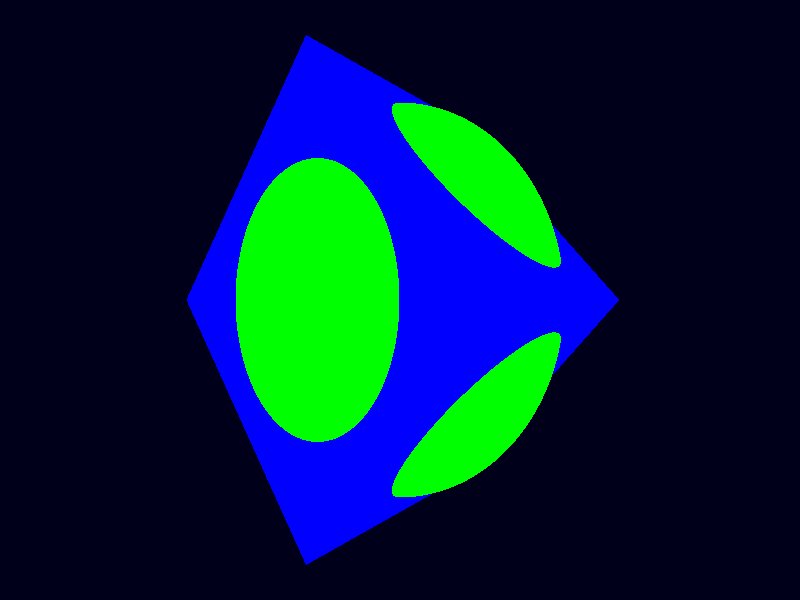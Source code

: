/*************************************************************************
 * Copyright (C) 2009 Tavian Barnes <tavianator@gmail.com>               *
 *                                                                       *
 * This file is part of The Dimension Test Suite.                        *
 *                                                                       *
 * The Dimension Test Suite is free software; you can redistribute it    *
 * and/or modify it under the terms of the GNU General Public License as *
 * published by the Free Software Foundation; either version 3 of the    *
 * License, or (at your option) any later version.                       *
 *                                                                       *
 * The Dimension Test Suite is distributed in the hope that it will be   *
 * useful, but WITHOUT ANY WARRANTY; without even the implied warranty   *
 * of MERCHANTABILITY or FITNESS FOR A PARTICULAR PURPOSE.  See the GNU  *
 * General Public License for more details.                              *
 *                                                                       *
 * You should have received a copy of the GNU General Public License     *
 * along with this program.  If not, see <http://www.gnu.org/licenses/>. *
 *************************************************************************/

// Render demo scene

camera {
  perspective
  location <0, 0, -4>
  right    <768/480, 0, 0>
  rotate   <0, 53, 0>
  look_at  <0, 0, 0>
}

background {
  color rgbf <0, 0, 0.1, 0.1>
}

light_source {
  <-15, 20, 10>, color rgb <1, 1, 1>
}

box {
  <-1, -1, -1>, <1, 1, 1>
  rotate <45, 0, 0>
  pigment {
    color rgbft <0, 0, 1, 0.25, 0.25>
  }
}

sphere {
  <0, 0, 0>, 1.25
  pigment {
    color rgb <0, 1, 0>
  }
}
